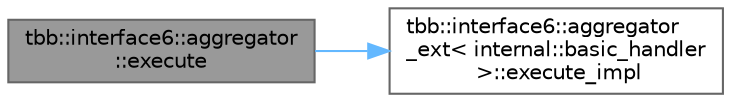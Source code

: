 digraph "tbb::interface6::aggregator::execute"
{
 // LATEX_PDF_SIZE
  bgcolor="transparent";
  edge [fontname=Helvetica,fontsize=10,labelfontname=Helvetica,labelfontsize=10];
  node [fontname=Helvetica,fontsize=10,shape=box,height=0.2,width=0.4];
  rankdir="LR";
  Node1 [id="Node000001",label="tbb::interface6::aggregator\l::execute",height=0.2,width=0.4,color="gray40", fillcolor="grey60", style="filled", fontcolor="black",tooltip="BASIC INTERFACE: Enter a function for exclusive execution by the aggregator."];
  Node1 -> Node2 [id="edge1_Node000001_Node000002",color="steelblue1",style="solid",tooltip=" "];
  Node2 [id="Node000002",label="tbb::interface6::aggregator\l_ext\< internal::basic_handler\l \>::execute_impl",height=0.2,width=0.4,color="grey40", fillcolor="white", style="filled",URL="$classtbb_1_1aggregator__ext.html#ad376e5c31d10e885f33964592aa629d4",tooltip=" "];
}

